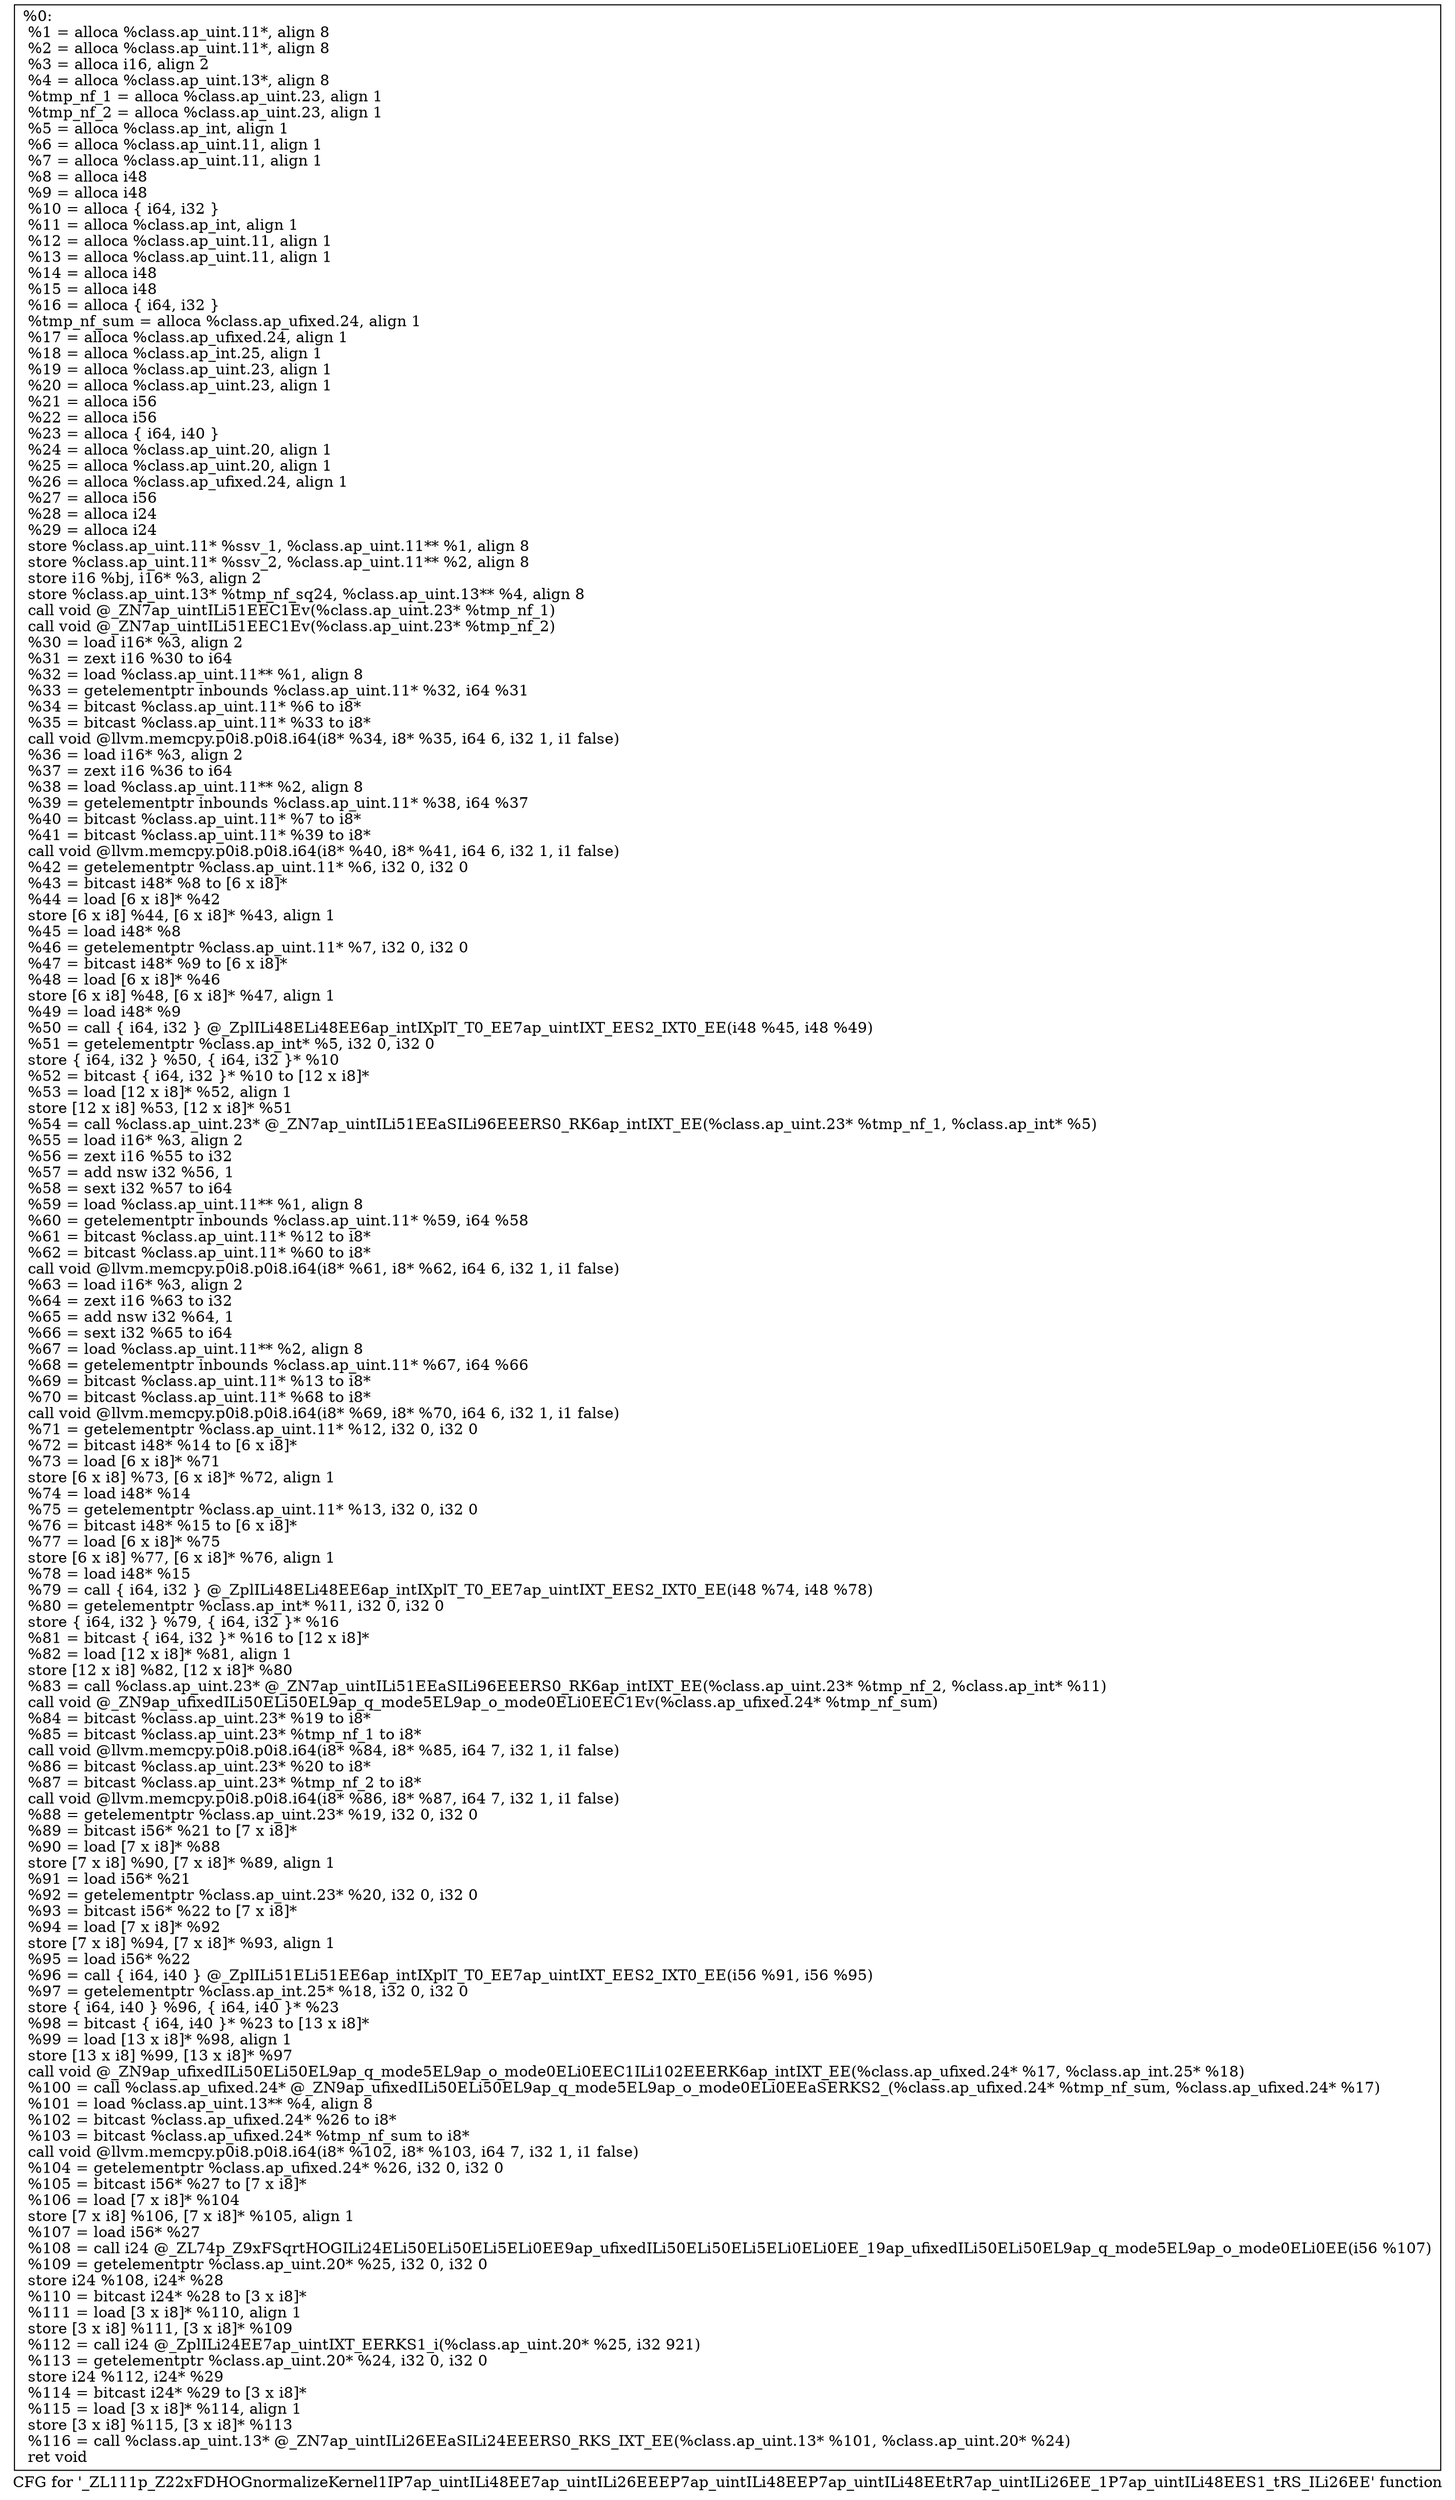 digraph "CFG for '_ZL111p_Z22xFDHOGnormalizeKernel1IP7ap_uintILi48EE7ap_uintILi26EEEP7ap_uintILi48EEP7ap_uintILi48EEtR7ap_uintILi26EE_1P7ap_uintILi48EES1_tRS_ILi26EE' function" {
	label="CFG for '_ZL111p_Z22xFDHOGnormalizeKernel1IP7ap_uintILi48EE7ap_uintILi26EEEP7ap_uintILi48EEP7ap_uintILi48EEtR7ap_uintILi26EE_1P7ap_uintILi48EES1_tRS_ILi26EE' function";

	Node0x3341210 [shape=record,label="{%0:\l  %1 = alloca %class.ap_uint.11*, align 8\l  %2 = alloca %class.ap_uint.11*, align 8\l  %3 = alloca i16, align 2\l  %4 = alloca %class.ap_uint.13*, align 8\l  %tmp_nf_1 = alloca %class.ap_uint.23, align 1\l  %tmp_nf_2 = alloca %class.ap_uint.23, align 1\l  %5 = alloca %class.ap_int, align 1\l  %6 = alloca %class.ap_uint.11, align 1\l  %7 = alloca %class.ap_uint.11, align 1\l  %8 = alloca i48\l  %9 = alloca i48\l  %10 = alloca \{ i64, i32 \}\l  %11 = alloca %class.ap_int, align 1\l  %12 = alloca %class.ap_uint.11, align 1\l  %13 = alloca %class.ap_uint.11, align 1\l  %14 = alloca i48\l  %15 = alloca i48\l  %16 = alloca \{ i64, i32 \}\l  %tmp_nf_sum = alloca %class.ap_ufixed.24, align 1\l  %17 = alloca %class.ap_ufixed.24, align 1\l  %18 = alloca %class.ap_int.25, align 1\l  %19 = alloca %class.ap_uint.23, align 1\l  %20 = alloca %class.ap_uint.23, align 1\l  %21 = alloca i56\l  %22 = alloca i56\l  %23 = alloca \{ i64, i40 \}\l  %24 = alloca %class.ap_uint.20, align 1\l  %25 = alloca %class.ap_uint.20, align 1\l  %26 = alloca %class.ap_ufixed.24, align 1\l  %27 = alloca i56\l  %28 = alloca i24\l  %29 = alloca i24\l  store %class.ap_uint.11* %ssv_1, %class.ap_uint.11** %1, align 8\l  store %class.ap_uint.11* %ssv_2, %class.ap_uint.11** %2, align 8\l  store i16 %bj, i16* %3, align 2\l  store %class.ap_uint.13* %tmp_nf_sq24, %class.ap_uint.13** %4, align 8\l  call void @_ZN7ap_uintILi51EEC1Ev(%class.ap_uint.23* %tmp_nf_1)\l  call void @_ZN7ap_uintILi51EEC1Ev(%class.ap_uint.23* %tmp_nf_2)\l  %30 = load i16* %3, align 2\l  %31 = zext i16 %30 to i64\l  %32 = load %class.ap_uint.11** %1, align 8\l  %33 = getelementptr inbounds %class.ap_uint.11* %32, i64 %31\l  %34 = bitcast %class.ap_uint.11* %6 to i8*\l  %35 = bitcast %class.ap_uint.11* %33 to i8*\l  call void @llvm.memcpy.p0i8.p0i8.i64(i8* %34, i8* %35, i64 6, i32 1, i1 false)\l  %36 = load i16* %3, align 2\l  %37 = zext i16 %36 to i64\l  %38 = load %class.ap_uint.11** %2, align 8\l  %39 = getelementptr inbounds %class.ap_uint.11* %38, i64 %37\l  %40 = bitcast %class.ap_uint.11* %7 to i8*\l  %41 = bitcast %class.ap_uint.11* %39 to i8*\l  call void @llvm.memcpy.p0i8.p0i8.i64(i8* %40, i8* %41, i64 6, i32 1, i1 false)\l  %42 = getelementptr %class.ap_uint.11* %6, i32 0, i32 0\l  %43 = bitcast i48* %8 to [6 x i8]*\l  %44 = load [6 x i8]* %42\l  store [6 x i8] %44, [6 x i8]* %43, align 1\l  %45 = load i48* %8\l  %46 = getelementptr %class.ap_uint.11* %7, i32 0, i32 0\l  %47 = bitcast i48* %9 to [6 x i8]*\l  %48 = load [6 x i8]* %46\l  store [6 x i8] %48, [6 x i8]* %47, align 1\l  %49 = load i48* %9\l  %50 = call \{ i64, i32 \} @_ZplILi48ELi48EE6ap_intIXplT_T0_EE7ap_uintIXT_EES2_IXT0_EE(i48 %45, i48 %49)\l  %51 = getelementptr %class.ap_int* %5, i32 0, i32 0\l  store \{ i64, i32 \} %50, \{ i64, i32 \}* %10\l  %52 = bitcast \{ i64, i32 \}* %10 to [12 x i8]*\l  %53 = load [12 x i8]* %52, align 1\l  store [12 x i8] %53, [12 x i8]* %51\l  %54 = call %class.ap_uint.23* @_ZN7ap_uintILi51EEaSILi96EEERS0_RK6ap_intIXT_EE(%class.ap_uint.23* %tmp_nf_1, %class.ap_int* %5)\l  %55 = load i16* %3, align 2\l  %56 = zext i16 %55 to i32\l  %57 = add nsw i32 %56, 1\l  %58 = sext i32 %57 to i64\l  %59 = load %class.ap_uint.11** %1, align 8\l  %60 = getelementptr inbounds %class.ap_uint.11* %59, i64 %58\l  %61 = bitcast %class.ap_uint.11* %12 to i8*\l  %62 = bitcast %class.ap_uint.11* %60 to i8*\l  call void @llvm.memcpy.p0i8.p0i8.i64(i8* %61, i8* %62, i64 6, i32 1, i1 false)\l  %63 = load i16* %3, align 2\l  %64 = zext i16 %63 to i32\l  %65 = add nsw i32 %64, 1\l  %66 = sext i32 %65 to i64\l  %67 = load %class.ap_uint.11** %2, align 8\l  %68 = getelementptr inbounds %class.ap_uint.11* %67, i64 %66\l  %69 = bitcast %class.ap_uint.11* %13 to i8*\l  %70 = bitcast %class.ap_uint.11* %68 to i8*\l  call void @llvm.memcpy.p0i8.p0i8.i64(i8* %69, i8* %70, i64 6, i32 1, i1 false)\l  %71 = getelementptr %class.ap_uint.11* %12, i32 0, i32 0\l  %72 = bitcast i48* %14 to [6 x i8]*\l  %73 = load [6 x i8]* %71\l  store [6 x i8] %73, [6 x i8]* %72, align 1\l  %74 = load i48* %14\l  %75 = getelementptr %class.ap_uint.11* %13, i32 0, i32 0\l  %76 = bitcast i48* %15 to [6 x i8]*\l  %77 = load [6 x i8]* %75\l  store [6 x i8] %77, [6 x i8]* %76, align 1\l  %78 = load i48* %15\l  %79 = call \{ i64, i32 \} @_ZplILi48ELi48EE6ap_intIXplT_T0_EE7ap_uintIXT_EES2_IXT0_EE(i48 %74, i48 %78)\l  %80 = getelementptr %class.ap_int* %11, i32 0, i32 0\l  store \{ i64, i32 \} %79, \{ i64, i32 \}* %16\l  %81 = bitcast \{ i64, i32 \}* %16 to [12 x i8]*\l  %82 = load [12 x i8]* %81, align 1\l  store [12 x i8] %82, [12 x i8]* %80\l  %83 = call %class.ap_uint.23* @_ZN7ap_uintILi51EEaSILi96EEERS0_RK6ap_intIXT_EE(%class.ap_uint.23* %tmp_nf_2, %class.ap_int* %11)\l  call void @_ZN9ap_ufixedILi50ELi50EL9ap_q_mode5EL9ap_o_mode0ELi0EEC1Ev(%class.ap_ufixed.24* %tmp_nf_sum)\l  %84 = bitcast %class.ap_uint.23* %19 to i8*\l  %85 = bitcast %class.ap_uint.23* %tmp_nf_1 to i8*\l  call void @llvm.memcpy.p0i8.p0i8.i64(i8* %84, i8* %85, i64 7, i32 1, i1 false)\l  %86 = bitcast %class.ap_uint.23* %20 to i8*\l  %87 = bitcast %class.ap_uint.23* %tmp_nf_2 to i8*\l  call void @llvm.memcpy.p0i8.p0i8.i64(i8* %86, i8* %87, i64 7, i32 1, i1 false)\l  %88 = getelementptr %class.ap_uint.23* %19, i32 0, i32 0\l  %89 = bitcast i56* %21 to [7 x i8]*\l  %90 = load [7 x i8]* %88\l  store [7 x i8] %90, [7 x i8]* %89, align 1\l  %91 = load i56* %21\l  %92 = getelementptr %class.ap_uint.23* %20, i32 0, i32 0\l  %93 = bitcast i56* %22 to [7 x i8]*\l  %94 = load [7 x i8]* %92\l  store [7 x i8] %94, [7 x i8]* %93, align 1\l  %95 = load i56* %22\l  %96 = call \{ i64, i40 \} @_ZplILi51ELi51EE6ap_intIXplT_T0_EE7ap_uintIXT_EES2_IXT0_EE(i56 %91, i56 %95)\l  %97 = getelementptr %class.ap_int.25* %18, i32 0, i32 0\l  store \{ i64, i40 \} %96, \{ i64, i40 \}* %23\l  %98 = bitcast \{ i64, i40 \}* %23 to [13 x i8]*\l  %99 = load [13 x i8]* %98, align 1\l  store [13 x i8] %99, [13 x i8]* %97\l  call void @_ZN9ap_ufixedILi50ELi50EL9ap_q_mode5EL9ap_o_mode0ELi0EEC1ILi102EEERK6ap_intIXT_EE(%class.ap_ufixed.24* %17, %class.ap_int.25* %18)\l  %100 = call %class.ap_ufixed.24* @_ZN9ap_ufixedILi50ELi50EL9ap_q_mode5EL9ap_o_mode0ELi0EEaSERKS2_(%class.ap_ufixed.24* %tmp_nf_sum, %class.ap_ufixed.24* %17)\l  %101 = load %class.ap_uint.13** %4, align 8\l  %102 = bitcast %class.ap_ufixed.24* %26 to i8*\l  %103 = bitcast %class.ap_ufixed.24* %tmp_nf_sum to i8*\l  call void @llvm.memcpy.p0i8.p0i8.i64(i8* %102, i8* %103, i64 7, i32 1, i1 false)\l  %104 = getelementptr %class.ap_ufixed.24* %26, i32 0, i32 0\l  %105 = bitcast i56* %27 to [7 x i8]*\l  %106 = load [7 x i8]* %104\l  store [7 x i8] %106, [7 x i8]* %105, align 1\l  %107 = load i56* %27\l  %108 = call i24 @_ZL74p_Z9xFSqrtHOGILi24ELi50ELi50ELi5ELi0EE9ap_ufixedILi50ELi50ELi5ELi0ELi0EE_19ap_ufixedILi50ELi50EL9ap_q_mode5EL9ap_o_mode0ELi0EE(i56 %107)\l  %109 = getelementptr %class.ap_uint.20* %25, i32 0, i32 0\l  store i24 %108, i24* %28\l  %110 = bitcast i24* %28 to [3 x i8]*\l  %111 = load [3 x i8]* %110, align 1\l  store [3 x i8] %111, [3 x i8]* %109\l  %112 = call i24 @_ZplILi24EE7ap_uintIXT_EERKS1_i(%class.ap_uint.20* %25, i32 921)\l  %113 = getelementptr %class.ap_uint.20* %24, i32 0, i32 0\l  store i24 %112, i24* %29\l  %114 = bitcast i24* %29 to [3 x i8]*\l  %115 = load [3 x i8]* %114, align 1\l  store [3 x i8] %115, [3 x i8]* %113\l  %116 = call %class.ap_uint.13* @_ZN7ap_uintILi26EEaSILi24EEERS0_RKS_IXT_EE(%class.ap_uint.13* %101, %class.ap_uint.20* %24)\l  ret void\l}"];
}
